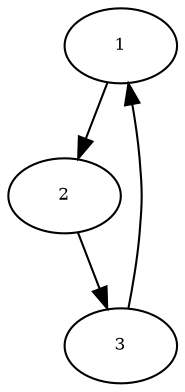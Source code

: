 digraph RGL__DirectedAdjacencyGraph {
    1 [
        fontsize = 8,
        label = 1
    ]

    2 [
        fontsize = 8,
        label = 2
    ]

    3 [
        fontsize = 8,
        label = 3
    ]

    1 -> 2 [
        fontsize = 8
    ]

    2 -> 3 [
        fontsize = 8
    ]

    3 -> 1 [
        fontsize = 8
    ]
}
